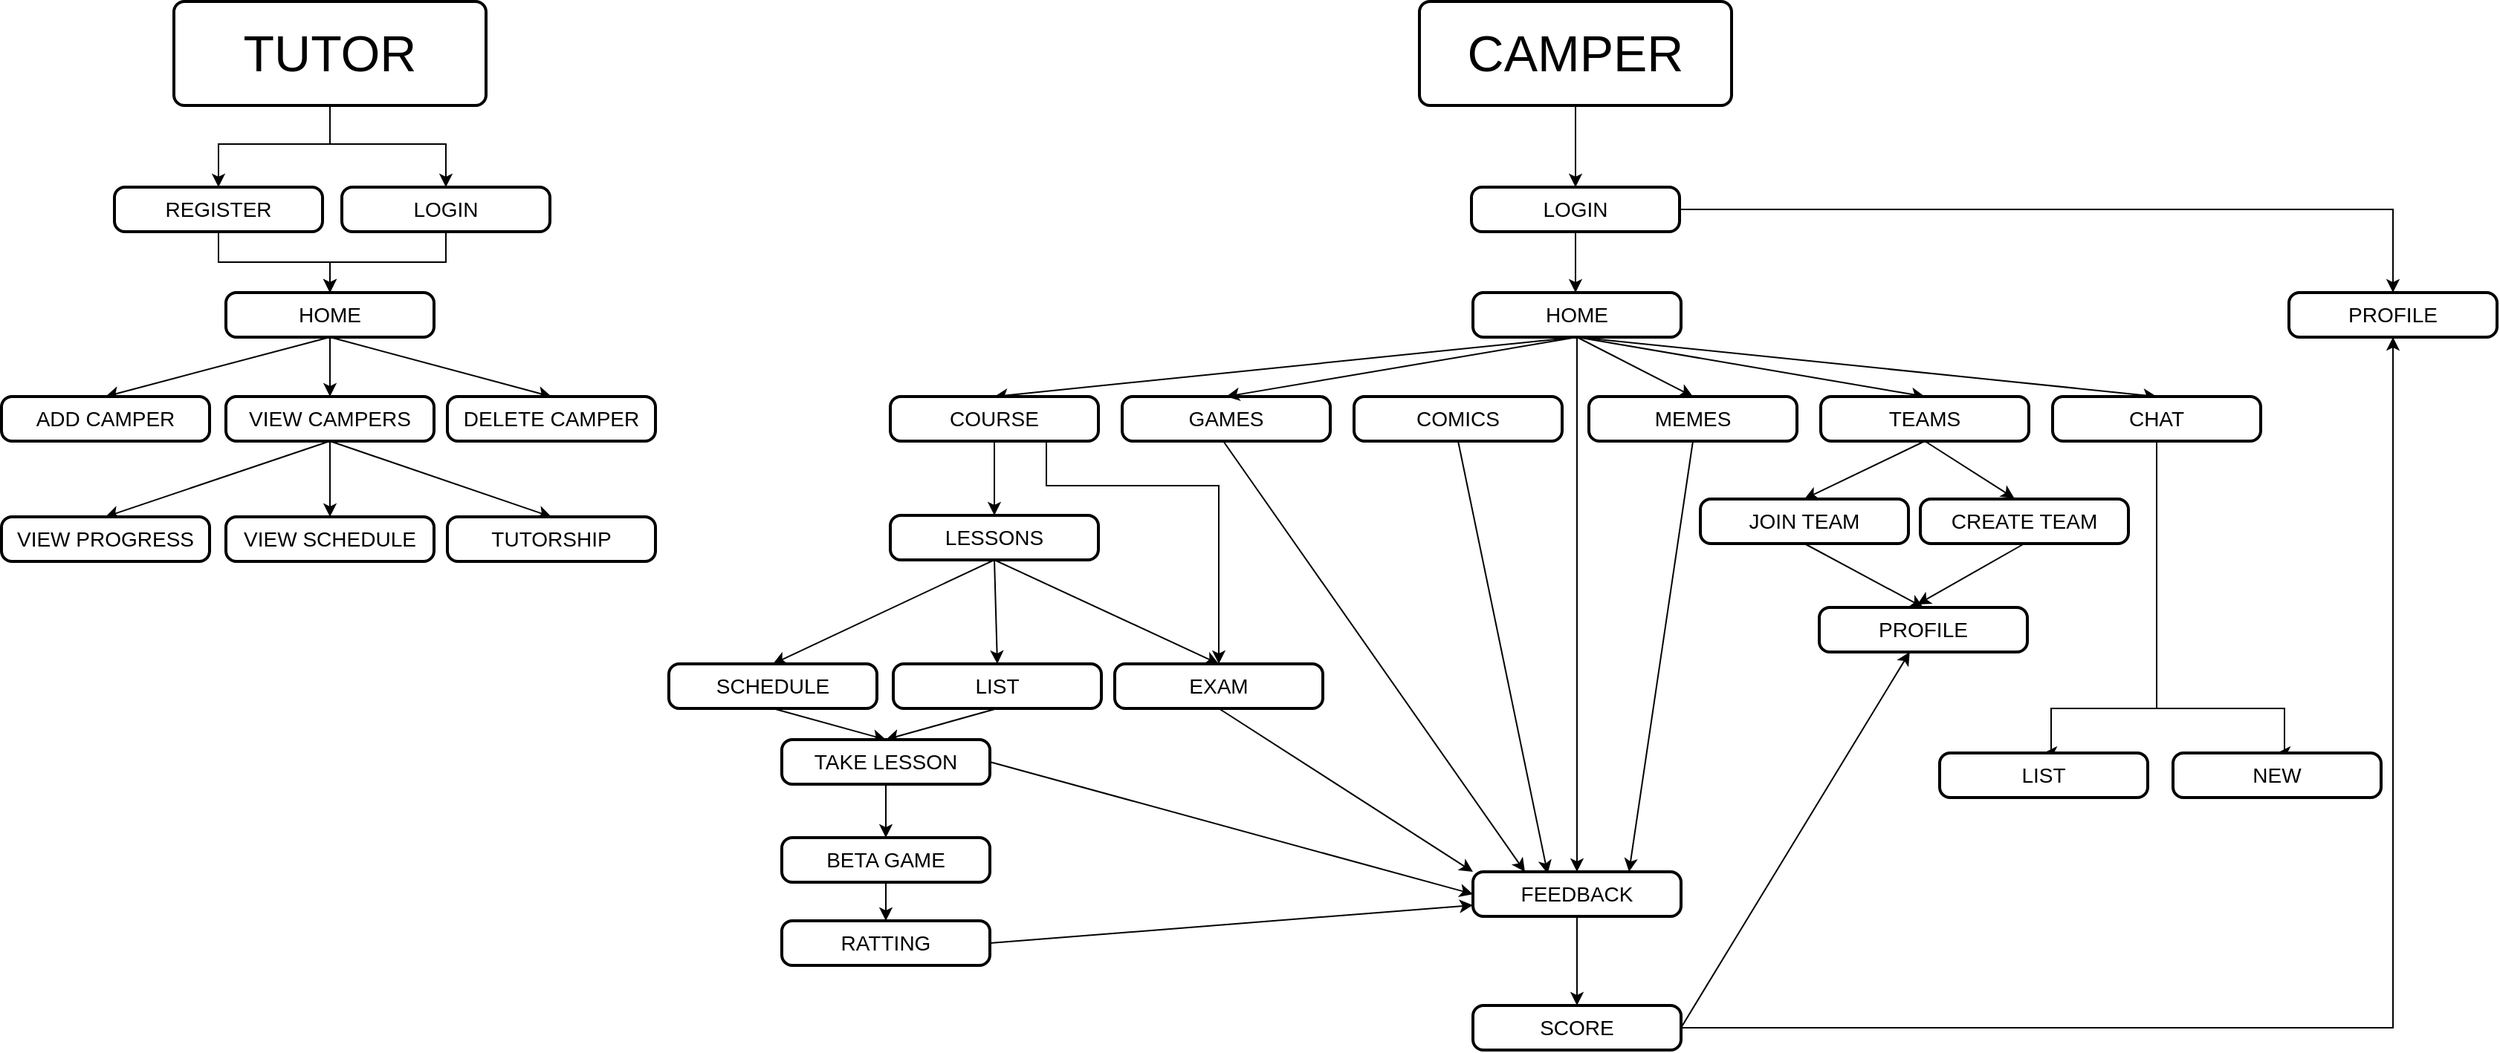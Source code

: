 <mxfile version="13.8.0" type="github">
  <diagram name="Page-1" id="edf60f1a-56cd-e834-aa8a-f176f3a09ee4">
    <mxGraphModel dx="1572" dy="1028" grid="1" gridSize="10" guides="1" tooltips="1" connect="1" arrows="1" fold="1" page="1" pageScale="1" pageWidth="1100" pageHeight="850" background="#ffffff" math="0" shadow="0">
      <root>
        <mxCell id="0" />
        <mxCell id="1" parent="0" />
        <mxCell id="gXM7lQSjL1Jpcok_i52--102" style="edgeStyle=none;rounded=0;orthogonalLoop=1;jettySize=auto;html=1;exitX=0.5;exitY=1;exitDx=0;exitDy=0;entryX=0.5;entryY=0;entryDx=0;entryDy=0;" edge="1" parent="1" source="gXM7lQSjL1Jpcok_i52--44" target="gXM7lQSjL1Jpcok_i52--101">
          <mxGeometry relative="1" as="geometry" />
        </mxCell>
        <mxCell id="gXM7lQSjL1Jpcok_i52--44" value="&lt;span style=&quot;font-size: 14px&quot;&gt;FEEDBACK&lt;/span&gt;" style="rounded=1;whiteSpace=wrap;html=1;absoluteArcSize=1;arcSize=14;strokeWidth=2;" vertex="1" parent="1">
          <mxGeometry x="1031" y="690" width="140" height="30" as="geometry" />
        </mxCell>
        <mxCell id="gXM7lQSjL1Jpcok_i52--64" style="edgeStyle=none;rounded=0;orthogonalLoop=1;jettySize=auto;html=1;exitX=0.5;exitY=1;exitDx=0;exitDy=0;entryX=0.5;entryY=0;entryDx=0;entryDy=0;" edge="1" parent="1" source="gXM7lQSjL1Jpcok_i52--87" target="gXM7lQSjL1Jpcok_i52--65">
          <mxGeometry relative="1" as="geometry">
            <mxPoint x="799" y="450" as="targetPoint" />
          </mxGeometry>
        </mxCell>
        <mxCell id="gXM7lQSjL1Jpcok_i52--74" style="edgeStyle=none;rounded=0;orthogonalLoop=1;jettySize=auto;html=1;exitX=0.5;exitY=1;exitDx=0;exitDy=0;entryX=0.25;entryY=0;entryDx=0;entryDy=0;" edge="1" parent="1" target="gXM7lQSjL1Jpcok_i52--44">
          <mxGeometry relative="1" as="geometry">
            <mxPoint x="990" y="680" as="targetPoint" />
            <mxPoint x="863.0" y="400" as="sourcePoint" />
          </mxGeometry>
        </mxCell>
        <mxCell id="gXM7lQSjL1Jpcok_i52--50" value="&lt;span style=&quot;font-size: 14px&quot;&gt;GAMES&lt;/span&gt;" style="rounded=1;whiteSpace=wrap;html=1;absoluteArcSize=1;arcSize=14;strokeWidth=2;" vertex="1" parent="1">
          <mxGeometry x="795" y="370" width="140" height="30" as="geometry" />
        </mxCell>
        <mxCell id="gXM7lQSjL1Jpcok_i52--11" style="edgeStyle=elbowEdgeStyle;rounded=0;orthogonalLoop=1;jettySize=auto;html=1;exitX=0.5;exitY=1;exitDx=0;exitDy=0;entryX=0.5;entryY=0;entryDx=0;entryDy=0;elbow=vertical;" edge="1" parent="1" source="gXM7lQSjL1Jpcok_i52--10" target="gXM7lQSjL1Jpcok_i52--12">
          <mxGeometry relative="1" as="geometry">
            <mxPoint x="262" y="230" as="targetPoint" />
            <Array as="points">
              <mxPoint x="327" y="200" />
            </Array>
          </mxGeometry>
        </mxCell>
        <mxCell id="gXM7lQSjL1Jpcok_i52--29" style="edgeStyle=elbowEdgeStyle;rounded=0;orthogonalLoop=1;jettySize=auto;elbow=vertical;html=1;exitX=0.5;exitY=1;exitDx=0;exitDy=0;" edge="1" parent="1" source="gXM7lQSjL1Jpcok_i52--10" target="gXM7lQSjL1Jpcok_i52--28">
          <mxGeometry relative="1" as="geometry">
            <Array as="points">
              <mxPoint x="340" y="200" />
              <mxPoint x="300" y="200" />
              <mxPoint x="290" y="200" />
            </Array>
          </mxGeometry>
        </mxCell>
        <mxCell id="gXM7lQSjL1Jpcok_i52--10" value="&lt;font style=&quot;font-size: 34px&quot;&gt;TUTOR&lt;/font&gt;" style="rounded=1;whiteSpace=wrap;html=1;absoluteArcSize=1;arcSize=14;strokeWidth=2;" vertex="1" parent="1">
          <mxGeometry x="157" y="104" width="210" height="70" as="geometry" />
        </mxCell>
        <mxCell id="gXM7lQSjL1Jpcok_i52--30" style="edgeStyle=elbowEdgeStyle;rounded=0;orthogonalLoop=1;jettySize=auto;elbow=vertical;html=1;exitX=0.5;exitY=1;exitDx=0;exitDy=0;entryX=0.5;entryY=0;entryDx=0;entryDy=0;" edge="1" parent="1" source="gXM7lQSjL1Jpcok_i52--12" target="gXM7lQSjL1Jpcok_i52--14">
          <mxGeometry relative="1" as="geometry" />
        </mxCell>
        <mxCell id="gXM7lQSjL1Jpcok_i52--12" value="&lt;font style=&quot;font-size: 14px&quot;&gt;REGISTER&lt;/font&gt;" style="rounded=1;whiteSpace=wrap;html=1;absoluteArcSize=1;arcSize=14;strokeWidth=2;" vertex="1" parent="1">
          <mxGeometry x="117" y="229" width="140" height="30" as="geometry" />
        </mxCell>
        <mxCell id="gXM7lQSjL1Jpcok_i52--20" style="edgeStyle=none;rounded=0;orthogonalLoop=1;jettySize=auto;html=1;entryX=0.5;entryY=0;entryDx=0;entryDy=0;" edge="1" parent="1" source="gXM7lQSjL1Jpcok_i52--14" target="gXM7lQSjL1Jpcok_i52--15">
          <mxGeometry relative="1" as="geometry" />
        </mxCell>
        <mxCell id="gXM7lQSjL1Jpcok_i52--21" style="edgeStyle=none;rounded=0;orthogonalLoop=1;jettySize=auto;html=1;exitX=0.5;exitY=1;exitDx=0;exitDy=0;entryX=0.5;entryY=0;entryDx=0;entryDy=0;" edge="1" parent="1" source="gXM7lQSjL1Jpcok_i52--14" target="gXM7lQSjL1Jpcok_i52--16">
          <mxGeometry relative="1" as="geometry" />
        </mxCell>
        <mxCell id="gXM7lQSjL1Jpcok_i52--22" style="edgeStyle=none;rounded=0;orthogonalLoop=1;jettySize=auto;html=1;exitX=0.5;exitY=1;exitDx=0;exitDy=0;entryX=0.5;entryY=0;entryDx=0;entryDy=0;" edge="1" parent="1" source="gXM7lQSjL1Jpcok_i52--14" target="gXM7lQSjL1Jpcok_i52--17">
          <mxGeometry relative="1" as="geometry" />
        </mxCell>
        <mxCell id="gXM7lQSjL1Jpcok_i52--14" value="&lt;span style=&quot;font-size: 14px&quot;&gt;HOME&lt;/span&gt;" style="rounded=1;whiteSpace=wrap;html=1;absoluteArcSize=1;arcSize=14;strokeWidth=2;verticalAlign=middle;" vertex="1" parent="1">
          <mxGeometry x="192" y="300" width="140" height="30" as="geometry" />
        </mxCell>
        <mxCell id="gXM7lQSjL1Jpcok_i52--23" style="edgeStyle=none;rounded=0;orthogonalLoop=1;jettySize=auto;html=1;entryX=0.5;entryY=0;entryDx=0;entryDy=0;exitX=0.5;exitY=1;exitDx=0;exitDy=0;" edge="1" parent="1" source="gXM7lQSjL1Jpcok_i52--15" target="gXM7lQSjL1Jpcok_i52--24">
          <mxGeometry relative="1" as="geometry">
            <mxPoint x="262" y="450" as="targetPoint" />
          </mxGeometry>
        </mxCell>
        <mxCell id="gXM7lQSjL1Jpcok_i52--26" style="edgeStyle=none;rounded=0;orthogonalLoop=1;jettySize=auto;html=1;exitX=0.5;exitY=1;exitDx=0;exitDy=0;entryX=0.5;entryY=0;entryDx=0;entryDy=0;" edge="1" parent="1" source="gXM7lQSjL1Jpcok_i52--15" target="gXM7lQSjL1Jpcok_i52--25">
          <mxGeometry relative="1" as="geometry" />
        </mxCell>
        <mxCell id="gXM7lQSjL1Jpcok_i52--63" style="edgeStyle=none;rounded=0;orthogonalLoop=1;jettySize=auto;html=1;exitX=0.5;exitY=1;exitDx=0;exitDy=0;entryX=0.5;entryY=0;entryDx=0;entryDy=0;" edge="1" parent="1" source="gXM7lQSjL1Jpcok_i52--15" target="gXM7lQSjL1Jpcok_i52--56">
          <mxGeometry relative="1" as="geometry" />
        </mxCell>
        <mxCell id="gXM7lQSjL1Jpcok_i52--15" value="&lt;span style=&quot;font-size: 14px&quot;&gt;VIEW CAMPERS&lt;/span&gt;" style="rounded=1;whiteSpace=wrap;html=1;absoluteArcSize=1;arcSize=14;strokeWidth=2;verticalAlign=middle;" vertex="1" parent="1">
          <mxGeometry x="192" y="370" width="140" height="30" as="geometry" />
        </mxCell>
        <mxCell id="gXM7lQSjL1Jpcok_i52--16" value="&lt;span style=&quot;font-size: 14px&quot;&gt;ADD CAMPER&lt;/span&gt;" style="rounded=1;whiteSpace=wrap;html=1;absoluteArcSize=1;arcSize=14;strokeWidth=2;" vertex="1" parent="1">
          <mxGeometry x="41" y="370" width="140" height="30" as="geometry" />
        </mxCell>
        <mxCell id="gXM7lQSjL1Jpcok_i52--17" value="&lt;span style=&quot;font-size: 14px&quot;&gt;DELETE CAMPER&lt;/span&gt;" style="rounded=1;whiteSpace=wrap;html=1;absoluteArcSize=1;arcSize=14;strokeWidth=2;" vertex="1" parent="1">
          <mxGeometry x="341" y="370" width="140" height="30" as="geometry" />
        </mxCell>
        <mxCell id="gXM7lQSjL1Jpcok_i52--24" value="&lt;span style=&quot;font-size: 14px&quot;&gt;VIEW PROGRESS&lt;/span&gt;" style="rounded=1;whiteSpace=wrap;html=1;absoluteArcSize=1;arcSize=14;strokeWidth=2;verticalAlign=middle;" vertex="1" parent="1">
          <mxGeometry x="41" y="451" width="140" height="30" as="geometry" />
        </mxCell>
        <mxCell id="gXM7lQSjL1Jpcok_i52--25" value="&lt;span style=&quot;font-size: 14px&quot;&gt;TUTORSHIP&lt;/span&gt;" style="rounded=1;whiteSpace=wrap;html=1;absoluteArcSize=1;arcSize=14;strokeWidth=2;verticalAlign=middle;" vertex="1" parent="1">
          <mxGeometry x="341" y="451" width="140" height="30" as="geometry" />
        </mxCell>
        <mxCell id="gXM7lQSjL1Jpcok_i52--31" style="edgeStyle=elbowEdgeStyle;rounded=0;orthogonalLoop=1;jettySize=auto;elbow=vertical;html=1;exitX=0.5;exitY=1;exitDx=0;exitDy=0;entryX=0.5;entryY=0;entryDx=0;entryDy=0;" edge="1" parent="1" source="gXM7lQSjL1Jpcok_i52--28" target="gXM7lQSjL1Jpcok_i52--14">
          <mxGeometry relative="1" as="geometry">
            <mxPoint x="260" y="300" as="targetPoint" />
          </mxGeometry>
        </mxCell>
        <mxCell id="gXM7lQSjL1Jpcok_i52--28" value="&lt;font style=&quot;font-size: 14px&quot;&gt;LOGIN&lt;/font&gt;" style="rounded=1;whiteSpace=wrap;html=1;absoluteArcSize=1;arcSize=14;strokeWidth=2;" vertex="1" parent="1">
          <mxGeometry x="270" y="229" width="140" height="30" as="geometry" />
        </mxCell>
        <mxCell id="gXM7lQSjL1Jpcok_i52--33" style="edgeStyle=elbowEdgeStyle;rounded=0;orthogonalLoop=1;jettySize=auto;elbow=vertical;html=1;exitX=0.5;exitY=1;exitDx=0;exitDy=0;" edge="1" source="gXM7lQSjL1Jpcok_i52--34" target="gXM7lQSjL1Jpcok_i52--49" parent="1">
          <mxGeometry relative="1" as="geometry">
            <Array as="points">
              <mxPoint x="1180" y="200" />
              <mxPoint x="1140" y="200" />
              <mxPoint x="1130" y="200" />
            </Array>
          </mxGeometry>
        </mxCell>
        <mxCell id="gXM7lQSjL1Jpcok_i52--34" value="&lt;font style=&quot;font-size: 34px&quot;&gt;CAMPER&lt;/font&gt;" style="rounded=1;whiteSpace=wrap;html=1;absoluteArcSize=1;arcSize=14;strokeWidth=2;" vertex="1" parent="1">
          <mxGeometry x="995" y="104" width="210" height="70" as="geometry" />
        </mxCell>
        <mxCell id="gXM7lQSjL1Jpcok_i52--37" style="edgeStyle=none;rounded=0;orthogonalLoop=1;jettySize=auto;html=1;entryX=0.5;entryY=0;entryDx=0;entryDy=0;exitX=0.5;exitY=1;exitDx=0;exitDy=0;" edge="1" source="gXM7lQSjL1Jpcok_i52--40" target="gXM7lQSjL1Jpcok_i52--43" parent="1">
          <mxGeometry relative="1" as="geometry" />
        </mxCell>
        <mxCell id="gXM7lQSjL1Jpcok_i52--38" style="edgeStyle=none;rounded=0;orthogonalLoop=1;jettySize=auto;html=1;exitX=0.5;exitY=1;exitDx=0;exitDy=0;entryX=0.5;entryY=0;entryDx=0;entryDy=0;" edge="1" source="gXM7lQSjL1Jpcok_i52--40" target="gXM7lQSjL1Jpcok_i52--44" parent="1">
          <mxGeometry relative="1" as="geometry" />
        </mxCell>
        <mxCell id="gXM7lQSjL1Jpcok_i52--39" style="edgeStyle=none;rounded=0;orthogonalLoop=1;jettySize=auto;html=1;exitX=0.5;exitY=1;exitDx=0;exitDy=0;entryX=0.5;entryY=0;entryDx=0;entryDy=0;" edge="1" source="gXM7lQSjL1Jpcok_i52--40" target="gXM7lQSjL1Jpcok_i52--45" parent="1">
          <mxGeometry relative="1" as="geometry" />
        </mxCell>
        <mxCell id="gXM7lQSjL1Jpcok_i52--51" style="rounded=0;orthogonalLoop=1;jettySize=auto;elbow=vertical;html=1;exitX=0.5;exitY=1;exitDx=0;exitDy=0;entryX=0.5;entryY=0;entryDx=0;entryDy=0;" edge="1" parent="1" source="gXM7lQSjL1Jpcok_i52--40" target="gXM7lQSjL1Jpcok_i52--50">
          <mxGeometry relative="1" as="geometry" />
        </mxCell>
        <mxCell id="gXM7lQSjL1Jpcok_i52--54" style="edgeStyle=none;rounded=0;orthogonalLoop=1;jettySize=auto;html=1;exitX=0.5;exitY=1;exitDx=0;exitDy=0;entryX=0.5;entryY=0;entryDx=0;entryDy=0;" edge="1" parent="1" source="gXM7lQSjL1Jpcok_i52--40" target="gXM7lQSjL1Jpcok_i52--53">
          <mxGeometry relative="1" as="geometry" />
        </mxCell>
        <mxCell id="gXM7lQSjL1Jpcok_i52--68" style="edgeStyle=none;rounded=0;orthogonalLoop=1;jettySize=auto;html=1;exitX=0.5;exitY=1;exitDx=0;exitDy=0;entryX=0.5;entryY=0;entryDx=0;entryDy=0;" edge="1" parent="1" source="gXM7lQSjL1Jpcok_i52--40" target="gXM7lQSjL1Jpcok_i52--67">
          <mxGeometry relative="1" as="geometry" />
        </mxCell>
        <mxCell id="gXM7lQSjL1Jpcok_i52--40" value="&lt;span style=&quot;font-size: 14px&quot;&gt;HOME&lt;/span&gt;" style="rounded=1;whiteSpace=wrap;html=1;absoluteArcSize=1;arcSize=14;strokeWidth=2;verticalAlign=middle;" vertex="1" parent="1">
          <mxGeometry x="1031" y="300" width="140" height="30" as="geometry" />
        </mxCell>
        <mxCell id="gXM7lQSjL1Jpcok_i52--97" style="edgeStyle=none;rounded=0;orthogonalLoop=1;jettySize=auto;html=1;exitX=0.5;exitY=1;exitDx=0;exitDy=0;entryX=0.75;entryY=0;entryDx=0;entryDy=0;" edge="1" parent="1" source="gXM7lQSjL1Jpcok_i52--43" target="gXM7lQSjL1Jpcok_i52--44">
          <mxGeometry relative="1" as="geometry" />
        </mxCell>
        <mxCell id="gXM7lQSjL1Jpcok_i52--43" value="&lt;span style=&quot;font-size: 14px&quot;&gt;MEMES&lt;/span&gt;" style="rounded=1;whiteSpace=wrap;html=1;absoluteArcSize=1;arcSize=14;strokeWidth=2;verticalAlign=middle;" vertex="1" parent="1">
          <mxGeometry x="1109" y="370" width="140" height="30" as="geometry" />
        </mxCell>
        <mxCell id="gXM7lQSjL1Jpcok_i52--82" style="edgeStyle=none;rounded=0;orthogonalLoop=1;jettySize=auto;html=1;exitX=0.5;exitY=1;exitDx=0;exitDy=0;entryX=0.5;entryY=0;entryDx=0;entryDy=0;" edge="1" parent="1" source="gXM7lQSjL1Jpcok_i52--45" target="gXM7lQSjL1Jpcok_i52--81">
          <mxGeometry relative="1" as="geometry" />
        </mxCell>
        <mxCell id="gXM7lQSjL1Jpcok_i52--84" style="edgeStyle=none;rounded=0;orthogonalLoop=1;jettySize=auto;html=1;exitX=0.5;exitY=1;exitDx=0;exitDy=0;entryX=0.452;entryY=-0.018;entryDx=0;entryDy=0;entryPerimeter=0;" edge="1" parent="1" source="gXM7lQSjL1Jpcok_i52--45" target="gXM7lQSjL1Jpcok_i52--83">
          <mxGeometry relative="1" as="geometry" />
        </mxCell>
        <mxCell id="gXM7lQSjL1Jpcok_i52--45" value="&lt;span style=&quot;font-size: 14px&quot;&gt;TEAMS&lt;/span&gt;" style="rounded=1;whiteSpace=wrap;html=1;absoluteArcSize=1;arcSize=14;strokeWidth=2;" vertex="1" parent="1">
          <mxGeometry x="1265" y="370" width="140" height="30" as="geometry" />
        </mxCell>
        <mxCell id="gXM7lQSjL1Jpcok_i52--48" style="edgeStyle=elbowEdgeStyle;rounded=0;orthogonalLoop=1;jettySize=auto;elbow=vertical;html=1;exitX=0.5;exitY=1;exitDx=0;exitDy=0;" edge="1" source="gXM7lQSjL1Jpcok_i52--49" parent="1">
          <mxGeometry relative="1" as="geometry">
            <mxPoint x="1100" y="300" as="targetPoint" />
          </mxGeometry>
        </mxCell>
        <mxCell id="gXM7lQSjL1Jpcok_i52--112" style="edgeStyle=orthogonalEdgeStyle;rounded=0;orthogonalLoop=1;jettySize=auto;html=1;exitX=1;exitY=0.5;exitDx=0;exitDy=0;entryX=0.5;entryY=0;entryDx=0;entryDy=0;" edge="1" parent="1" source="gXM7lQSjL1Jpcok_i52--49" target="gXM7lQSjL1Jpcok_i52--111">
          <mxGeometry relative="1" as="geometry" />
        </mxCell>
        <mxCell id="gXM7lQSjL1Jpcok_i52--49" value="&lt;font style=&quot;font-size: 14px&quot;&gt;LOGIN&lt;/font&gt;" style="rounded=1;whiteSpace=wrap;html=1;absoluteArcSize=1;arcSize=14;strokeWidth=2;" vertex="1" parent="1">
          <mxGeometry x="1030" y="229" width="140" height="30" as="geometry" />
        </mxCell>
        <mxCell id="gXM7lQSjL1Jpcok_i52--114" style="edgeStyle=orthogonalEdgeStyle;rounded=0;orthogonalLoop=1;jettySize=auto;html=1;exitX=0.5;exitY=1;exitDx=0;exitDy=0;entryX=0.5;entryY=0;entryDx=0;entryDy=0;" edge="1" parent="1" source="gXM7lQSjL1Jpcok_i52--53" target="gXM7lQSjL1Jpcok_i52--115">
          <mxGeometry relative="1" as="geometry">
            <mxPoint x="1491" y="590" as="targetPoint" />
            <Array as="points">
              <mxPoint x="1491" y="580" />
              <mxPoint x="1420" y="580" />
            </Array>
          </mxGeometry>
        </mxCell>
        <mxCell id="gXM7lQSjL1Jpcok_i52--117" style="edgeStyle=orthogonalEdgeStyle;rounded=0;orthogonalLoop=1;jettySize=auto;html=1;exitX=0.5;exitY=1;exitDx=0;exitDy=0;entryX=0.5;entryY=0;entryDx=0;entryDy=0;" edge="1" parent="1" source="gXM7lQSjL1Jpcok_i52--53" target="gXM7lQSjL1Jpcok_i52--116">
          <mxGeometry relative="1" as="geometry">
            <Array as="points">
              <mxPoint x="1491" y="580" />
              <mxPoint x="1577" y="580" />
            </Array>
          </mxGeometry>
        </mxCell>
        <mxCell id="gXM7lQSjL1Jpcok_i52--53" value="&lt;span style=&quot;font-size: 14px&quot;&gt;CHAT&lt;/span&gt;" style="rounded=1;whiteSpace=wrap;html=1;absoluteArcSize=1;arcSize=14;strokeWidth=2;" vertex="1" parent="1">
          <mxGeometry x="1421" y="370" width="140" height="30" as="geometry" />
        </mxCell>
        <mxCell id="gXM7lQSjL1Jpcok_i52--56" value="&lt;span style=&quot;font-size: 14px&quot;&gt;VIEW SCHEDULE&lt;/span&gt;" style="rounded=1;whiteSpace=wrap;html=1;absoluteArcSize=1;arcSize=14;strokeWidth=2;verticalAlign=middle;" vertex="1" parent="1">
          <mxGeometry x="192" y="451" width="140" height="30" as="geometry" />
        </mxCell>
        <mxCell id="gXM7lQSjL1Jpcok_i52--71" style="edgeStyle=none;rounded=0;orthogonalLoop=1;jettySize=auto;html=1;exitX=0.5;exitY=1;exitDx=0;exitDy=0;entryX=0.5;entryY=0;entryDx=0;entryDy=0;" edge="1" parent="1" source="gXM7lQSjL1Jpcok_i52--65" target="gXM7lQSjL1Jpcok_i52--70">
          <mxGeometry relative="1" as="geometry" />
        </mxCell>
        <mxCell id="gXM7lQSjL1Jpcok_i52--65" value="&lt;span style=&quot;font-size: 14px&quot;&gt;SCHEDULE&lt;/span&gt;" style="rounded=1;whiteSpace=wrap;html=1;absoluteArcSize=1;arcSize=14;strokeWidth=2;" vertex="1" parent="1">
          <mxGeometry x="490" y="550" width="140" height="30" as="geometry" />
        </mxCell>
        <mxCell id="gXM7lQSjL1Jpcok_i52--72" style="edgeStyle=none;rounded=0;orthogonalLoop=1;jettySize=auto;html=1;exitX=0.5;exitY=1;exitDx=0;exitDy=0;entryX=0.5;entryY=0;entryDx=0;entryDy=0;" edge="1" parent="1" source="gXM7lQSjL1Jpcok_i52--66" target="gXM7lQSjL1Jpcok_i52--70">
          <mxGeometry relative="1" as="geometry" />
        </mxCell>
        <mxCell id="gXM7lQSjL1Jpcok_i52--66" value="&lt;span style=&quot;font-size: 14px&quot;&gt;LIST&lt;/span&gt;" style="rounded=1;whiteSpace=wrap;html=1;absoluteArcSize=1;arcSize=14;strokeWidth=2;" vertex="1" parent="1">
          <mxGeometry x="641" y="550" width="140" height="30" as="geometry" />
        </mxCell>
        <mxCell id="gXM7lQSjL1Jpcok_i52--69" style="edgeStyle=none;rounded=0;orthogonalLoop=1;jettySize=auto;html=1;exitX=0.5;exitY=1;exitDx=0;exitDy=0;entryX=0.5;entryY=0;entryDx=0;entryDy=0;" edge="1" parent="1" source="gXM7lQSjL1Jpcok_i52--87" target="gXM7lQSjL1Jpcok_i52--66">
          <mxGeometry relative="1" as="geometry" />
        </mxCell>
        <mxCell id="gXM7lQSjL1Jpcok_i52--91" style="edgeStyle=orthogonalEdgeStyle;rounded=0;orthogonalLoop=1;jettySize=auto;html=1;exitX=0.75;exitY=1;exitDx=0;exitDy=0;" edge="1" parent="1" source="gXM7lQSjL1Jpcok_i52--67" target="gXM7lQSjL1Jpcok_i52--89">
          <mxGeometry relative="1" as="geometry">
            <Array as="points">
              <mxPoint x="744" y="430" />
              <mxPoint x="860" y="430" />
            </Array>
          </mxGeometry>
        </mxCell>
        <mxCell id="gXM7lQSjL1Jpcok_i52--67" value="&lt;span style=&quot;font-size: 14px&quot;&gt;COURSE&lt;/span&gt;" style="rounded=1;whiteSpace=wrap;html=1;absoluteArcSize=1;arcSize=14;strokeWidth=2;verticalAlign=middle;" vertex="1" parent="1">
          <mxGeometry x="639" y="370" width="140" height="30" as="geometry" />
        </mxCell>
        <mxCell id="gXM7lQSjL1Jpcok_i52--78" style="edgeStyle=none;rounded=0;orthogonalLoop=1;jettySize=auto;html=1;exitX=0.5;exitY=1;exitDx=0;exitDy=0;entryX=0.5;entryY=0;entryDx=0;entryDy=0;" edge="1" parent="1" source="gXM7lQSjL1Jpcok_i52--70" target="gXM7lQSjL1Jpcok_i52--77">
          <mxGeometry relative="1" as="geometry" />
        </mxCell>
        <mxCell id="gXM7lQSjL1Jpcok_i52--99" style="edgeStyle=none;rounded=0;orthogonalLoop=1;jettySize=auto;html=1;exitX=1;exitY=0.5;exitDx=0;exitDy=0;entryX=0;entryY=0.5;entryDx=0;entryDy=0;" edge="1" parent="1" source="gXM7lQSjL1Jpcok_i52--70" target="gXM7lQSjL1Jpcok_i52--44">
          <mxGeometry relative="1" as="geometry" />
        </mxCell>
        <mxCell id="gXM7lQSjL1Jpcok_i52--70" value="&lt;span style=&quot;font-size: 14px&quot;&gt;TAKE LESSON&lt;/span&gt;" style="rounded=1;whiteSpace=wrap;html=1;absoluteArcSize=1;arcSize=14;strokeWidth=2;" vertex="1" parent="1">
          <mxGeometry x="566" y="601" width="140" height="30" as="geometry" />
        </mxCell>
        <mxCell id="gXM7lQSjL1Jpcok_i52--80" style="edgeStyle=none;rounded=0;orthogonalLoop=1;jettySize=auto;html=1;exitX=0.5;exitY=1;exitDx=0;exitDy=0;entryX=0.5;entryY=0;entryDx=0;entryDy=0;" edge="1" parent="1" source="gXM7lQSjL1Jpcok_i52--77" target="gXM7lQSjL1Jpcok_i52--79">
          <mxGeometry relative="1" as="geometry" />
        </mxCell>
        <mxCell id="gXM7lQSjL1Jpcok_i52--77" value="&lt;span style=&quot;font-size: 14px&quot;&gt;BETA GAME&lt;/span&gt;" style="rounded=1;whiteSpace=wrap;html=1;absoluteArcSize=1;arcSize=14;strokeWidth=2;" vertex="1" parent="1">
          <mxGeometry x="566" y="667" width="140" height="30" as="geometry" />
        </mxCell>
        <mxCell id="gXM7lQSjL1Jpcok_i52--100" style="edgeStyle=none;rounded=0;orthogonalLoop=1;jettySize=auto;html=1;exitX=1;exitY=0.5;exitDx=0;exitDy=0;entryX=0;entryY=0.75;entryDx=0;entryDy=0;" edge="1" parent="1" source="gXM7lQSjL1Jpcok_i52--79" target="gXM7lQSjL1Jpcok_i52--44">
          <mxGeometry relative="1" as="geometry" />
        </mxCell>
        <mxCell id="gXM7lQSjL1Jpcok_i52--79" value="&lt;span style=&quot;font-size: 14px&quot;&gt;RATTING&lt;/span&gt;" style="rounded=1;whiteSpace=wrap;html=1;absoluteArcSize=1;arcSize=14;strokeWidth=2;" vertex="1" parent="1">
          <mxGeometry x="566" y="723" width="140" height="30" as="geometry" />
        </mxCell>
        <mxCell id="gXM7lQSjL1Jpcok_i52--108" style="edgeStyle=none;rounded=0;orthogonalLoop=1;jettySize=auto;html=1;exitX=0.5;exitY=1;exitDx=0;exitDy=0;entryX=0.5;entryY=0;entryDx=0;entryDy=0;" edge="1" parent="1" source="gXM7lQSjL1Jpcok_i52--81" target="gXM7lQSjL1Jpcok_i52--104">
          <mxGeometry relative="1" as="geometry" />
        </mxCell>
        <mxCell id="gXM7lQSjL1Jpcok_i52--81" value="&lt;span style=&quot;font-size: 14px&quot;&gt;JOIN TEAM&lt;/span&gt;" style="rounded=1;whiteSpace=wrap;html=1;absoluteArcSize=1;arcSize=14;strokeWidth=2;" vertex="1" parent="1">
          <mxGeometry x="1184" y="439" width="140" height="30" as="geometry" />
        </mxCell>
        <mxCell id="gXM7lQSjL1Jpcok_i52--109" style="edgeStyle=none;rounded=0;orthogonalLoop=1;jettySize=auto;html=1;exitX=0.5;exitY=1;exitDx=0;exitDy=0;" edge="1" parent="1" source="gXM7lQSjL1Jpcok_i52--83">
          <mxGeometry relative="1" as="geometry">
            <mxPoint x="1330" y="510" as="targetPoint" />
          </mxGeometry>
        </mxCell>
        <mxCell id="gXM7lQSjL1Jpcok_i52--83" value="&lt;span style=&quot;font-size: 14px&quot;&gt;CREATE TEAM&lt;/span&gt;" style="rounded=1;whiteSpace=wrap;html=1;absoluteArcSize=1;arcSize=14;strokeWidth=2;" vertex="1" parent="1">
          <mxGeometry x="1332" y="439" width="140" height="30" as="geometry" />
        </mxCell>
        <mxCell id="gXM7lQSjL1Jpcok_i52--88" value="" style="edgeStyle=none;rounded=0;orthogonalLoop=1;jettySize=auto;html=1;" edge="1" parent="1" source="gXM7lQSjL1Jpcok_i52--67" target="gXM7lQSjL1Jpcok_i52--87">
          <mxGeometry relative="1" as="geometry" />
        </mxCell>
        <mxCell id="gXM7lQSjL1Jpcok_i52--90" style="edgeStyle=none;rounded=0;orthogonalLoop=1;jettySize=auto;html=1;exitX=0.5;exitY=1;exitDx=0;exitDy=0;entryX=0.5;entryY=0;entryDx=0;entryDy=0;" edge="1" parent="1" source="gXM7lQSjL1Jpcok_i52--87" target="gXM7lQSjL1Jpcok_i52--89">
          <mxGeometry relative="1" as="geometry" />
        </mxCell>
        <mxCell id="gXM7lQSjL1Jpcok_i52--87" value="&lt;span style=&quot;font-size: 14px&quot;&gt;LESSONS&lt;/span&gt;" style="rounded=1;whiteSpace=wrap;html=1;absoluteArcSize=1;arcSize=14;strokeWidth=2;verticalAlign=middle;" vertex="1" parent="1">
          <mxGeometry x="639" y="450" width="140" height="30" as="geometry" />
        </mxCell>
        <mxCell id="gXM7lQSjL1Jpcok_i52--98" style="edgeStyle=none;rounded=0;orthogonalLoop=1;jettySize=auto;html=1;exitX=0.5;exitY=1;exitDx=0;exitDy=0;entryX=0;entryY=0;entryDx=0;entryDy=0;" edge="1" parent="1" source="gXM7lQSjL1Jpcok_i52--89" target="gXM7lQSjL1Jpcok_i52--44">
          <mxGeometry relative="1" as="geometry" />
        </mxCell>
        <mxCell id="gXM7lQSjL1Jpcok_i52--89" value="&lt;span style=&quot;font-size: 14px&quot;&gt;EXAM&lt;/span&gt;" style="rounded=1;whiteSpace=wrap;html=1;absoluteArcSize=1;arcSize=14;strokeWidth=2;" vertex="1" parent="1">
          <mxGeometry x="790" y="550" width="140" height="30" as="geometry" />
        </mxCell>
        <mxCell id="gXM7lQSjL1Jpcok_i52--96" style="edgeStyle=none;rounded=0;orthogonalLoop=1;jettySize=auto;html=1;exitX=0.5;exitY=1;exitDx=0;exitDy=0;entryX=0.359;entryY=0.043;entryDx=0;entryDy=0;entryPerimeter=0;" edge="1" parent="1" source="gXM7lQSjL1Jpcok_i52--94" target="gXM7lQSjL1Jpcok_i52--44">
          <mxGeometry relative="1" as="geometry" />
        </mxCell>
        <mxCell id="gXM7lQSjL1Jpcok_i52--94" value="&lt;span style=&quot;font-size: 14px&quot;&gt;COMICS&lt;/span&gt;" style="rounded=1;whiteSpace=wrap;html=1;absoluteArcSize=1;arcSize=14;strokeWidth=2;" vertex="1" parent="1">
          <mxGeometry x="951" y="370" width="140" height="30" as="geometry" />
        </mxCell>
        <mxCell id="gXM7lQSjL1Jpcok_i52--107" style="edgeStyle=none;rounded=0;orthogonalLoop=1;jettySize=auto;html=1;exitX=1;exitY=0.5;exitDx=0;exitDy=0;" edge="1" parent="1" source="gXM7lQSjL1Jpcok_i52--101" target="gXM7lQSjL1Jpcok_i52--104">
          <mxGeometry relative="1" as="geometry" />
        </mxCell>
        <mxCell id="gXM7lQSjL1Jpcok_i52--118" style="edgeStyle=orthogonalEdgeStyle;rounded=0;orthogonalLoop=1;jettySize=auto;html=1;exitX=1;exitY=0.5;exitDx=0;exitDy=0;entryX=0.5;entryY=1;entryDx=0;entryDy=0;" edge="1" parent="1" source="gXM7lQSjL1Jpcok_i52--101" target="gXM7lQSjL1Jpcok_i52--111">
          <mxGeometry relative="1" as="geometry" />
        </mxCell>
        <mxCell id="gXM7lQSjL1Jpcok_i52--101" value="&lt;span style=&quot;font-size: 14px&quot;&gt;SCORE&lt;/span&gt;" style="rounded=1;whiteSpace=wrap;html=1;absoluteArcSize=1;arcSize=14;strokeWidth=2;" vertex="1" parent="1">
          <mxGeometry x="1031.0" y="780" width="140" height="30" as="geometry" />
        </mxCell>
        <mxCell id="gXM7lQSjL1Jpcok_i52--104" value="&lt;span style=&quot;font-size: 14px&quot;&gt;PROFILE&lt;/span&gt;" style="rounded=1;whiteSpace=wrap;html=1;absoluteArcSize=1;arcSize=14;strokeWidth=2;" vertex="1" parent="1">
          <mxGeometry x="1264" y="512" width="140" height="30" as="geometry" />
        </mxCell>
        <mxCell id="gXM7lQSjL1Jpcok_i52--111" value="&lt;span style=&quot;font-size: 14px&quot;&gt;PROFILE&lt;/span&gt;" style="rounded=1;whiteSpace=wrap;html=1;absoluteArcSize=1;arcSize=14;strokeWidth=2;verticalAlign=middle;" vertex="1" parent="1">
          <mxGeometry x="1580" y="300" width="140" height="30" as="geometry" />
        </mxCell>
        <mxCell id="gXM7lQSjL1Jpcok_i52--115" value="&lt;span style=&quot;font-size: 14px&quot;&gt;LIST&lt;/span&gt;" style="rounded=1;whiteSpace=wrap;html=1;absoluteArcSize=1;arcSize=14;strokeWidth=2;" vertex="1" parent="1">
          <mxGeometry x="1345" y="610" width="140" height="30" as="geometry" />
        </mxCell>
        <mxCell id="gXM7lQSjL1Jpcok_i52--116" value="&lt;span style=&quot;font-size: 14px&quot;&gt;NEW&lt;/span&gt;" style="rounded=1;whiteSpace=wrap;html=1;absoluteArcSize=1;arcSize=14;strokeWidth=2;" vertex="1" parent="1">
          <mxGeometry x="1502" y="610" width="140" height="30" as="geometry" />
        </mxCell>
      </root>
    </mxGraphModel>
  </diagram>
</mxfile>
